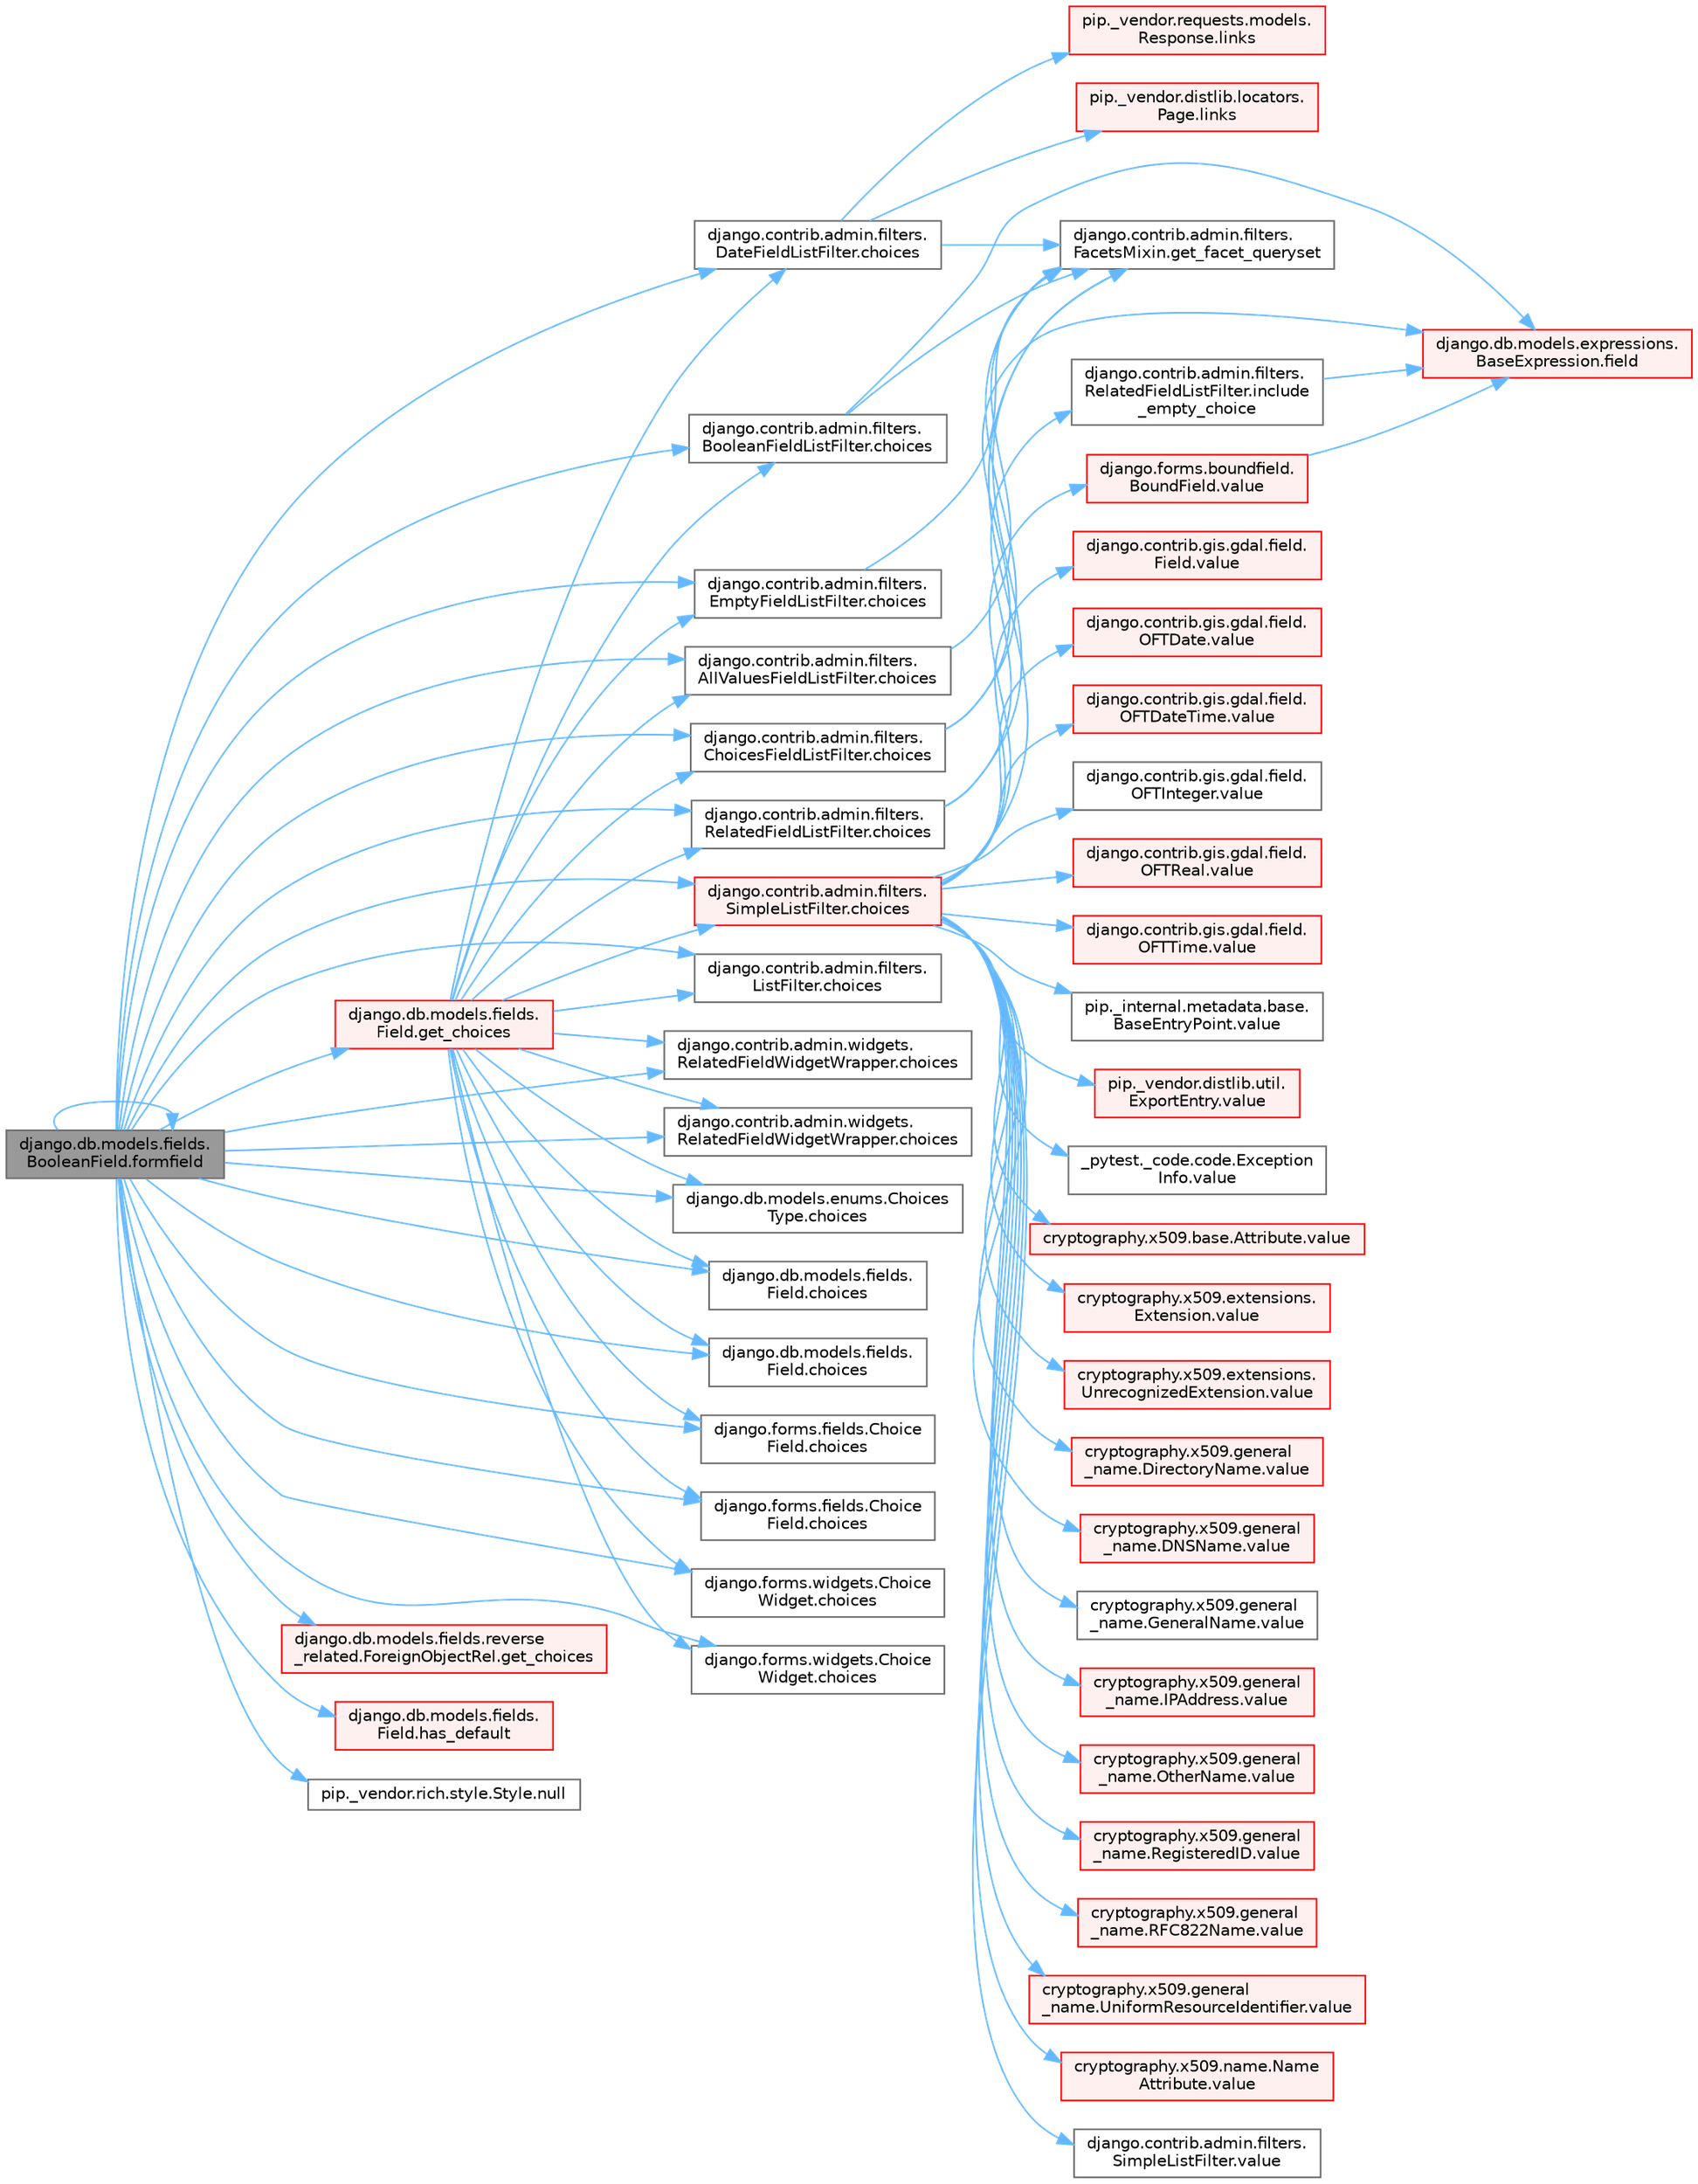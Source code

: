 digraph "django.db.models.fields.BooleanField.formfield"
{
 // LATEX_PDF_SIZE
  bgcolor="transparent";
  edge [fontname=Helvetica,fontsize=10,labelfontname=Helvetica,labelfontsize=10];
  node [fontname=Helvetica,fontsize=10,shape=box,height=0.2,width=0.4];
  rankdir="LR";
  Node1 [id="Node000001",label="django.db.models.fields.\lBooleanField.formfield",height=0.2,width=0.4,color="gray40", fillcolor="grey60", style="filled", fontcolor="black",tooltip=" "];
  Node1 -> Node2 [id="edge1_Node000001_Node000002",color="steelblue1",style="solid",tooltip=" "];
  Node2 [id="Node000002",label="django.contrib.admin.filters.\lAllValuesFieldListFilter.choices",height=0.2,width=0.4,color="grey40", fillcolor="white", style="filled",URL="$classdjango_1_1contrib_1_1admin_1_1filters_1_1_all_values_field_list_filter.html#a99e8923345ff19f702672dc4c75dfe11",tooltip=" "];
  Node2 -> Node3 [id="edge2_Node000002_Node000003",color="steelblue1",style="solid",tooltip=" "];
  Node3 [id="Node000003",label="django.contrib.admin.filters.\lFacetsMixin.get_facet_queryset",height=0.2,width=0.4,color="grey40", fillcolor="white", style="filled",URL="$classdjango_1_1contrib_1_1admin_1_1filters_1_1_facets_mixin.html#ae55c0d6b40baf85c3dfa7da0e42dc947",tooltip=" "];
  Node1 -> Node4 [id="edge3_Node000001_Node000004",color="steelblue1",style="solid",tooltip=" "];
  Node4 [id="Node000004",label="django.contrib.admin.filters.\lBooleanFieldListFilter.choices",height=0.2,width=0.4,color="grey40", fillcolor="white", style="filled",URL="$classdjango_1_1contrib_1_1admin_1_1filters_1_1_boolean_field_list_filter.html#a20dc3993fd25e8fbdc6fba608b057b1b",tooltip=" "];
  Node4 -> Node5 [id="edge4_Node000004_Node000005",color="steelblue1",style="solid",tooltip=" "];
  Node5 [id="Node000005",label="django.db.models.expressions.\lBaseExpression.field",height=0.2,width=0.4,color="red", fillcolor="#FFF0F0", style="filled",URL="$classdjango_1_1db_1_1models_1_1expressions_1_1_base_expression.html#a70aeb35391ada82c2e9f02b1c3ac150c",tooltip=" "];
  Node4 -> Node3 [id="edge5_Node000004_Node000003",color="steelblue1",style="solid",tooltip=" "];
  Node1 -> Node257 [id="edge6_Node000001_Node000257",color="steelblue1",style="solid",tooltip=" "];
  Node257 [id="Node000257",label="django.contrib.admin.filters.\lChoicesFieldListFilter.choices",height=0.2,width=0.4,color="grey40", fillcolor="white", style="filled",URL="$classdjango_1_1contrib_1_1admin_1_1filters_1_1_choices_field_list_filter.html#a2bf42c25d0b40a9488b8a97b50451916",tooltip=" "];
  Node257 -> Node5 [id="edge7_Node000257_Node000005",color="steelblue1",style="solid",tooltip=" "];
  Node257 -> Node3 [id="edge8_Node000257_Node000003",color="steelblue1",style="solid",tooltip=" "];
  Node1 -> Node258 [id="edge9_Node000001_Node000258",color="steelblue1",style="solid",tooltip=" "];
  Node258 [id="Node000258",label="django.contrib.admin.filters.\lDateFieldListFilter.choices",height=0.2,width=0.4,color="grey40", fillcolor="white", style="filled",URL="$classdjango_1_1contrib_1_1admin_1_1filters_1_1_date_field_list_filter.html#a32fb521f5b579ff91b9fd5c6f40c43e4",tooltip=" "];
  Node258 -> Node3 [id="edge10_Node000258_Node000003",color="steelblue1",style="solid",tooltip=" "];
  Node258 -> Node259 [id="edge11_Node000258_Node000259",color="steelblue1",style="solid",tooltip=" "];
  Node259 [id="Node000259",label="pip._vendor.distlib.locators.\lPage.links",height=0.2,width=0.4,color="red", fillcolor="#FFF0F0", style="filled",URL="$classpip_1_1__vendor_1_1distlib_1_1locators_1_1_page.html#affbb2ce755c1a4cfe309eff9f10632cc",tooltip=" "];
  Node258 -> Node4458 [id="edge12_Node000258_Node004458",color="steelblue1",style="solid",tooltip=" "];
  Node4458 [id="Node004458",label="pip._vendor.requests.models.\lResponse.links",height=0.2,width=0.4,color="red", fillcolor="#FFF0F0", style="filled",URL="$classpip_1_1__vendor_1_1requests_1_1models_1_1_response.html#abdb24cabcf0a1c9f42522262fab2f39b",tooltip=" "];
  Node1 -> Node1529 [id="edge13_Node000001_Node001529",color="steelblue1",style="solid",tooltip=" "];
  Node1529 [id="Node001529",label="django.contrib.admin.filters.\lEmptyFieldListFilter.choices",height=0.2,width=0.4,color="grey40", fillcolor="white", style="filled",URL="$classdjango_1_1contrib_1_1admin_1_1filters_1_1_empty_field_list_filter.html#a0e57cff271f964a339f5ab9425c6c88b",tooltip=" "];
  Node1529 -> Node3 [id="edge14_Node001529_Node000003",color="steelblue1",style="solid",tooltip=" "];
  Node1 -> Node1530 [id="edge15_Node000001_Node001530",color="steelblue1",style="solid",tooltip=" "];
  Node1530 [id="Node001530",label="django.contrib.admin.filters.\lListFilter.choices",height=0.2,width=0.4,color="grey40", fillcolor="white", style="filled",URL="$classdjango_1_1contrib_1_1admin_1_1filters_1_1_list_filter.html#a0def94a58b6468e4d1e561a3fc88fb72",tooltip=" "];
  Node1 -> Node1531 [id="edge16_Node000001_Node001531",color="steelblue1",style="solid",tooltip=" "];
  Node1531 [id="Node001531",label="django.contrib.admin.filters.\lRelatedFieldListFilter.choices",height=0.2,width=0.4,color="grey40", fillcolor="white", style="filled",URL="$classdjango_1_1contrib_1_1admin_1_1filters_1_1_related_field_list_filter.html#afe22ed02e8705e58fccb7eb0e20968ee",tooltip=" "];
  Node1531 -> Node3 [id="edge17_Node001531_Node000003",color="steelblue1",style="solid",tooltip=" "];
  Node1531 -> Node1532 [id="edge18_Node001531_Node001532",color="steelblue1",style="solid",tooltip=" "];
  Node1532 [id="Node001532",label="django.contrib.admin.filters.\lRelatedFieldListFilter.include\l_empty_choice",height=0.2,width=0.4,color="grey40", fillcolor="white", style="filled",URL="$classdjango_1_1contrib_1_1admin_1_1filters_1_1_related_field_list_filter.html#ae4244352f493dd4b6b7e4937c82c5772",tooltip=" "];
  Node1532 -> Node5 [id="edge19_Node001532_Node000005",color="steelblue1",style="solid",tooltip=" "];
  Node1 -> Node1533 [id="edge20_Node000001_Node001533",color="steelblue1",style="solid",tooltip=" "];
  Node1533 [id="Node001533",label="django.contrib.admin.filters.\lSimpleListFilter.choices",height=0.2,width=0.4,color="red", fillcolor="#FFF0F0", style="filled",URL="$classdjango_1_1contrib_1_1admin_1_1filters_1_1_simple_list_filter.html#a78c6d86dc920875f1170f747e043f50d",tooltip=" "];
  Node1533 -> Node3 [id="edge21_Node001533_Node000003",color="steelblue1",style="solid",tooltip=" "];
  Node1533 -> Node491 [id="edge22_Node001533_Node000491",color="steelblue1",style="solid",tooltip=" "];
  Node491 [id="Node000491",label="_pytest._code.code.Exception\lInfo.value",height=0.2,width=0.4,color="grey40", fillcolor="white", style="filled",URL="$class__pytest_1_1__code_1_1code_1_1_exception_info.html#a65675b4b4254ece8c2b96f442ffa6a75",tooltip=" "];
  Node1533 -> Node492 [id="edge23_Node001533_Node000492",color="steelblue1",style="solid",tooltip=" "];
  Node492 [id="Node000492",label="cryptography.x509.base.Attribute.value",height=0.2,width=0.4,color="red", fillcolor="#FFF0F0", style="filled",URL="$classcryptography_1_1x509_1_1base_1_1_attribute.html#a60472bf1e6c7d1a19111b910c23c097a",tooltip=" "];
  Node1533 -> Node496 [id="edge24_Node001533_Node000496",color="steelblue1",style="solid",tooltip=" "];
  Node496 [id="Node000496",label="cryptography.x509.extensions.\lExtension.value",height=0.2,width=0.4,color="red", fillcolor="#FFF0F0", style="filled",URL="$classcryptography_1_1x509_1_1extensions_1_1_extension.html#a8c49255768af4af1c07670fd09fe42a7",tooltip=" "];
  Node1533 -> Node497 [id="edge25_Node001533_Node000497",color="steelblue1",style="solid",tooltip=" "];
  Node497 [id="Node000497",label="cryptography.x509.extensions.\lUnrecognizedExtension.value",height=0.2,width=0.4,color="red", fillcolor="#FFF0F0", style="filled",URL="$classcryptography_1_1x509_1_1extensions_1_1_unrecognized_extension.html#a9992d78623e649a72caf3f3ce5a2c0f9",tooltip=" "];
  Node1533 -> Node498 [id="edge26_Node001533_Node000498",color="steelblue1",style="solid",tooltip=" "];
  Node498 [id="Node000498",label="cryptography.x509.general\l_name.DirectoryName.value",height=0.2,width=0.4,color="red", fillcolor="#FFF0F0", style="filled",URL="$classcryptography_1_1x509_1_1general__name_1_1_directory_name.html#a68ccf077d3347ac26ff3c85cb234c9fe",tooltip=" "];
  Node1533 -> Node499 [id="edge27_Node001533_Node000499",color="steelblue1",style="solid",tooltip=" "];
  Node499 [id="Node000499",label="cryptography.x509.general\l_name.DNSName.value",height=0.2,width=0.4,color="red", fillcolor="#FFF0F0", style="filled",URL="$classcryptography_1_1x509_1_1general__name_1_1_d_n_s_name.html#a93b054a2226f3b5f15aa11e51e8b2357",tooltip=" "];
  Node1533 -> Node500 [id="edge28_Node001533_Node000500",color="steelblue1",style="solid",tooltip=" "];
  Node500 [id="Node000500",label="cryptography.x509.general\l_name.GeneralName.value",height=0.2,width=0.4,color="grey40", fillcolor="white", style="filled",URL="$classcryptography_1_1x509_1_1general__name_1_1_general_name.html#a6eebdc32cba49fb672f0904be4be684a",tooltip=" "];
  Node1533 -> Node501 [id="edge29_Node001533_Node000501",color="steelblue1",style="solid",tooltip=" "];
  Node501 [id="Node000501",label="cryptography.x509.general\l_name.IPAddress.value",height=0.2,width=0.4,color="red", fillcolor="#FFF0F0", style="filled",URL="$classcryptography_1_1x509_1_1general__name_1_1_i_p_address.html#a514cf4d34f9d4eac1db384e30bfd545c",tooltip=" "];
  Node1533 -> Node502 [id="edge30_Node001533_Node000502",color="steelblue1",style="solid",tooltip=" "];
  Node502 [id="Node000502",label="cryptography.x509.general\l_name.OtherName.value",height=0.2,width=0.4,color="red", fillcolor="#FFF0F0", style="filled",URL="$classcryptography_1_1x509_1_1general__name_1_1_other_name.html#adc049986474090e83a8ff9ed596f53f6",tooltip=" "];
  Node1533 -> Node503 [id="edge31_Node001533_Node000503",color="steelblue1",style="solid",tooltip=" "];
  Node503 [id="Node000503",label="cryptography.x509.general\l_name.RegisteredID.value",height=0.2,width=0.4,color="red", fillcolor="#FFF0F0", style="filled",URL="$classcryptography_1_1x509_1_1general__name_1_1_registered_i_d.html#a54915bad33598e65e1299ae76700053c",tooltip=" "];
  Node1533 -> Node504 [id="edge32_Node001533_Node000504",color="steelblue1",style="solid",tooltip=" "];
  Node504 [id="Node000504",label="cryptography.x509.general\l_name.RFC822Name.value",height=0.2,width=0.4,color="red", fillcolor="#FFF0F0", style="filled",URL="$classcryptography_1_1x509_1_1general__name_1_1_r_f_c822_name.html#a63c29183b28ccc19efeb5894b261e70d",tooltip=" "];
  Node1533 -> Node505 [id="edge33_Node001533_Node000505",color="steelblue1",style="solid",tooltip=" "];
  Node505 [id="Node000505",label="cryptography.x509.general\l_name.UniformResourceIdentifier.value",height=0.2,width=0.4,color="red", fillcolor="#FFF0F0", style="filled",URL="$classcryptography_1_1x509_1_1general__name_1_1_uniform_resource_identifier.html#a62c2508b5e9961e78426b268e20f412f",tooltip=" "];
  Node1533 -> Node506 [id="edge34_Node001533_Node000506",color="steelblue1",style="solid",tooltip=" "];
  Node506 [id="Node000506",label="cryptography.x509.name.Name\lAttribute.value",height=0.2,width=0.4,color="red", fillcolor="#FFF0F0", style="filled",URL="$classcryptography_1_1x509_1_1name_1_1_name_attribute.html#af39a23a036a8c8a731fb74018c6c58f7",tooltip=" "];
  Node1533 -> Node507 [id="edge35_Node001533_Node000507",color="steelblue1",style="solid",tooltip=" "];
  Node507 [id="Node000507",label="django.contrib.admin.filters.\lSimpleListFilter.value",height=0.2,width=0.4,color="grey40", fillcolor="white", style="filled",URL="$classdjango_1_1contrib_1_1admin_1_1filters_1_1_simple_list_filter.html#aefe5c6c5478d3d2560a882cadc9e7649",tooltip=" "];
  Node1533 -> Node508 [id="edge36_Node001533_Node000508",color="steelblue1",style="solid",tooltip=" "];
  Node508 [id="Node000508",label="django.contrib.gis.gdal.field.\lField.value",height=0.2,width=0.4,color="red", fillcolor="#FFF0F0", style="filled",URL="$classdjango_1_1contrib_1_1gis_1_1gdal_1_1field_1_1_field.html#a0534fa49aaead023461bb9458776c33c",tooltip=" "];
  Node1533 -> Node515 [id="edge37_Node001533_Node000515",color="steelblue1",style="solid",tooltip=" "];
  Node515 [id="Node000515",label="django.contrib.gis.gdal.field.\lOFTDate.value",height=0.2,width=0.4,color="red", fillcolor="#FFF0F0", style="filled",URL="$classdjango_1_1contrib_1_1gis_1_1gdal_1_1field_1_1_o_f_t_date.html#a1b70bed1d73b01c2dbbb215c85f318b1",tooltip=" "];
  Node1533 -> Node518 [id="edge38_Node001533_Node000518",color="steelblue1",style="solid",tooltip=" "];
  Node518 [id="Node000518",label="django.contrib.gis.gdal.field.\lOFTDateTime.value",height=0.2,width=0.4,color="red", fillcolor="#FFF0F0", style="filled",URL="$classdjango_1_1contrib_1_1gis_1_1gdal_1_1field_1_1_o_f_t_date_time.html#a90dc99581d0efab92ef193eaea54300e",tooltip=" "];
  Node1533 -> Node519 [id="edge39_Node001533_Node000519",color="steelblue1",style="solid",tooltip=" "];
  Node519 [id="Node000519",label="django.contrib.gis.gdal.field.\lOFTInteger.value",height=0.2,width=0.4,color="grey40", fillcolor="white", style="filled",URL="$classdjango_1_1contrib_1_1gis_1_1gdal_1_1field_1_1_o_f_t_integer.html#ae8b59256eee84f0198bfe27ae73c2f40",tooltip=" "];
  Node1533 -> Node520 [id="edge40_Node001533_Node000520",color="steelblue1",style="solid",tooltip=" "];
  Node520 [id="Node000520",label="django.contrib.gis.gdal.field.\lOFTReal.value",height=0.2,width=0.4,color="red", fillcolor="#FFF0F0", style="filled",URL="$classdjango_1_1contrib_1_1gis_1_1gdal_1_1field_1_1_o_f_t_real.html#af38e5fdd4622d4f12649b8b882dae3c9",tooltip=" "];
  Node1533 -> Node522 [id="edge41_Node001533_Node000522",color="steelblue1",style="solid",tooltip=" "];
  Node522 [id="Node000522",label="django.contrib.gis.gdal.field.\lOFTTime.value",height=0.2,width=0.4,color="red", fillcolor="#FFF0F0", style="filled",URL="$classdjango_1_1contrib_1_1gis_1_1gdal_1_1field_1_1_o_f_t_time.html#a5409d5a314e03fe5dec94170182a1942",tooltip=" "];
  Node1533 -> Node523 [id="edge42_Node001533_Node000523",color="steelblue1",style="solid",tooltip=" "];
  Node523 [id="Node000523",label="django.forms.boundfield.\lBoundField.value",height=0.2,width=0.4,color="red", fillcolor="#FFF0F0", style="filled",URL="$classdjango_1_1forms_1_1boundfield_1_1_bound_field.html#a477fc97c541321eb1218c4287678ce5e",tooltip=" "];
  Node523 -> Node5 [id="edge43_Node000523_Node000005",color="steelblue1",style="solid",tooltip=" "];
  Node1533 -> Node607 [id="edge44_Node001533_Node000607",color="steelblue1",style="solid",tooltip=" "];
  Node607 [id="Node000607",label="pip._internal.metadata.base.\lBaseEntryPoint.value",height=0.2,width=0.4,color="grey40", fillcolor="white", style="filled",URL="$classpip_1_1__internal_1_1metadata_1_1base_1_1_base_entry_point.html#a446ba6422d9cd9c14da8fdd2cbb91a25",tooltip=" "];
  Node1533 -> Node608 [id="edge45_Node001533_Node000608",color="steelblue1",style="solid",tooltip=" "];
  Node608 [id="Node000608",label="pip._vendor.distlib.util.\lExportEntry.value",height=0.2,width=0.4,color="red", fillcolor="#FFF0F0", style="filled",URL="$classpip_1_1__vendor_1_1distlib_1_1util_1_1_export_entry.html#a7c58cd5235937bd538b1c0583bd51fda",tooltip=" "];
  Node1 -> Node1534 [id="edge46_Node000001_Node001534",color="steelblue1",style="solid",tooltip=" "];
  Node1534 [id="Node001534",label="django.contrib.admin.widgets.\lRelatedFieldWidgetWrapper.choices",height=0.2,width=0.4,color="grey40", fillcolor="white", style="filled",URL="$classdjango_1_1contrib_1_1admin_1_1widgets_1_1_related_field_widget_wrapper.html#aeced2a61fc531044e13cb6a4c1ed45cd",tooltip=" "];
  Node1 -> Node1535 [id="edge47_Node000001_Node001535",color="steelblue1",style="solid",tooltip=" "];
  Node1535 [id="Node001535",label="django.contrib.admin.widgets.\lRelatedFieldWidgetWrapper.choices",height=0.2,width=0.4,color="grey40", fillcolor="white", style="filled",URL="$classdjango_1_1contrib_1_1admin_1_1widgets_1_1_related_field_widget_wrapper.html#a7e54d1253fb4786cf6a0c54ad0fb25a9",tooltip=" "];
  Node1 -> Node1536 [id="edge48_Node000001_Node001536",color="steelblue1",style="solid",tooltip=" "];
  Node1536 [id="Node001536",label="django.db.models.enums.Choices\lType.choices",height=0.2,width=0.4,color="grey40", fillcolor="white", style="filled",URL="$classdjango_1_1db_1_1models_1_1enums_1_1_choices_type.html#a55dfc8a93e5bbfe3e968934e10285c66",tooltip=" "];
  Node1 -> Node1537 [id="edge49_Node000001_Node001537",color="steelblue1",style="solid",tooltip=" "];
  Node1537 [id="Node001537",label="django.db.models.fields.\lField.choices",height=0.2,width=0.4,color="grey40", fillcolor="white", style="filled",URL="$classdjango_1_1db_1_1models_1_1fields_1_1_field.html#a143dc52f22281ae358bbd1b1b82ae15c",tooltip=" "];
  Node1 -> Node1538 [id="edge50_Node000001_Node001538",color="steelblue1",style="solid",tooltip=" "];
  Node1538 [id="Node001538",label="django.db.models.fields.\lField.choices",height=0.2,width=0.4,color="grey40", fillcolor="white", style="filled",URL="$classdjango_1_1db_1_1models_1_1fields_1_1_field.html#adb0f096c821d3b85926dac0aa1a489d1",tooltip=" "];
  Node1 -> Node1539 [id="edge51_Node000001_Node001539",color="steelblue1",style="solid",tooltip=" "];
  Node1539 [id="Node001539",label="django.forms.fields.Choice\lField.choices",height=0.2,width=0.4,color="grey40", fillcolor="white", style="filled",URL="$classdjango_1_1forms_1_1fields_1_1_choice_field.html#a85e97602b71e543a85e86565a0f1fd13",tooltip=" "];
  Node1 -> Node1540 [id="edge52_Node000001_Node001540",color="steelblue1",style="solid",tooltip=" "];
  Node1540 [id="Node001540",label="django.forms.fields.Choice\lField.choices",height=0.2,width=0.4,color="grey40", fillcolor="white", style="filled",URL="$classdjango_1_1forms_1_1fields_1_1_choice_field.html#aa34f435849c615fa71db57f091708cb1",tooltip=" "];
  Node1 -> Node1541 [id="edge53_Node000001_Node001541",color="steelblue1",style="solid",tooltip=" "];
  Node1541 [id="Node001541",label="django.forms.widgets.Choice\lWidget.choices",height=0.2,width=0.4,color="grey40", fillcolor="white", style="filled",URL="$classdjango_1_1forms_1_1widgets_1_1_choice_widget.html#aebe74cf95f704cb39a8308a091ee0fc7",tooltip=" "];
  Node1 -> Node1542 [id="edge54_Node000001_Node001542",color="steelblue1",style="solid",tooltip=" "];
  Node1542 [id="Node001542",label="django.forms.widgets.Choice\lWidget.choices",height=0.2,width=0.4,color="grey40", fillcolor="white", style="filled",URL="$classdjango_1_1forms_1_1widgets_1_1_choice_widget.html#a47422284354f8bc5797544e76c39b27f",tooltip=" "];
  Node1 -> Node1 [id="edge55_Node000001_Node000001",color="steelblue1",style="solid",tooltip=" "];
  Node1 -> Node4526 [id="edge56_Node000001_Node004526",color="steelblue1",style="solid",tooltip=" "];
  Node4526 [id="Node004526",label="django.db.models.fields.\lField.get_choices",height=0.2,width=0.4,color="red", fillcolor="#FFF0F0", style="filled",URL="$classdjango_1_1db_1_1models_1_1fields_1_1_field.html#a069330afd09584ac99e33b858b9fddb7",tooltip=" "];
  Node4526 -> Node2 [id="edge57_Node004526_Node000002",color="steelblue1",style="solid",tooltip=" "];
  Node4526 -> Node4 [id="edge58_Node004526_Node000004",color="steelblue1",style="solid",tooltip=" "];
  Node4526 -> Node257 [id="edge59_Node004526_Node000257",color="steelblue1",style="solid",tooltip=" "];
  Node4526 -> Node258 [id="edge60_Node004526_Node000258",color="steelblue1",style="solid",tooltip=" "];
  Node4526 -> Node1529 [id="edge61_Node004526_Node001529",color="steelblue1",style="solid",tooltip=" "];
  Node4526 -> Node1530 [id="edge62_Node004526_Node001530",color="steelblue1",style="solid",tooltip=" "];
  Node4526 -> Node1531 [id="edge63_Node004526_Node001531",color="steelblue1",style="solid",tooltip=" "];
  Node4526 -> Node1533 [id="edge64_Node004526_Node001533",color="steelblue1",style="solid",tooltip=" "];
  Node4526 -> Node1534 [id="edge65_Node004526_Node001534",color="steelblue1",style="solid",tooltip=" "];
  Node4526 -> Node1535 [id="edge66_Node004526_Node001535",color="steelblue1",style="solid",tooltip=" "];
  Node4526 -> Node1536 [id="edge67_Node004526_Node001536",color="steelblue1",style="solid",tooltip=" "];
  Node4526 -> Node1537 [id="edge68_Node004526_Node001537",color="steelblue1",style="solid",tooltip=" "];
  Node4526 -> Node1538 [id="edge69_Node004526_Node001538",color="steelblue1",style="solid",tooltip=" "];
  Node4526 -> Node1539 [id="edge70_Node004526_Node001539",color="steelblue1",style="solid",tooltip=" "];
  Node4526 -> Node1540 [id="edge71_Node004526_Node001540",color="steelblue1",style="solid",tooltip=" "];
  Node4526 -> Node1541 [id="edge72_Node004526_Node001541",color="steelblue1",style="solid",tooltip=" "];
  Node4526 -> Node1542 [id="edge73_Node004526_Node001542",color="steelblue1",style="solid",tooltip=" "];
  Node1 -> Node4527 [id="edge74_Node000001_Node004527",color="steelblue1",style="solid",tooltip=" "];
  Node4527 [id="Node004527",label="django.db.models.fields.reverse\l_related.ForeignObjectRel.get_choices",height=0.2,width=0.4,color="red", fillcolor="#FFF0F0", style="filled",URL="$classdjango_1_1db_1_1models_1_1fields_1_1reverse__related_1_1_foreign_object_rel.html#ac7277e45b0236d0ebeda5a24bc2506ee",tooltip=" "];
  Node1 -> Node1514 [id="edge75_Node000001_Node001514",color="steelblue1",style="solid",tooltip=" "];
  Node1514 [id="Node001514",label="django.db.models.fields.\lField.has_default",height=0.2,width=0.4,color="red", fillcolor="#FFF0F0", style="filled",URL="$classdjango_1_1db_1_1models_1_1fields_1_1_field.html#a2c3670148264fc98b68212b43a464df6",tooltip=" "];
  Node1 -> Node1548 [id="edge76_Node000001_Node001548",color="steelblue1",style="solid",tooltip=" "];
  Node1548 [id="Node001548",label="pip._vendor.rich.style.Style.null",height=0.2,width=0.4,color="grey40", fillcolor="white", style="filled",URL="$classpip_1_1__vendor_1_1rich_1_1style_1_1_style.html#af038a9541f684b29b31ad18da1dd6929",tooltip=" "];
}
